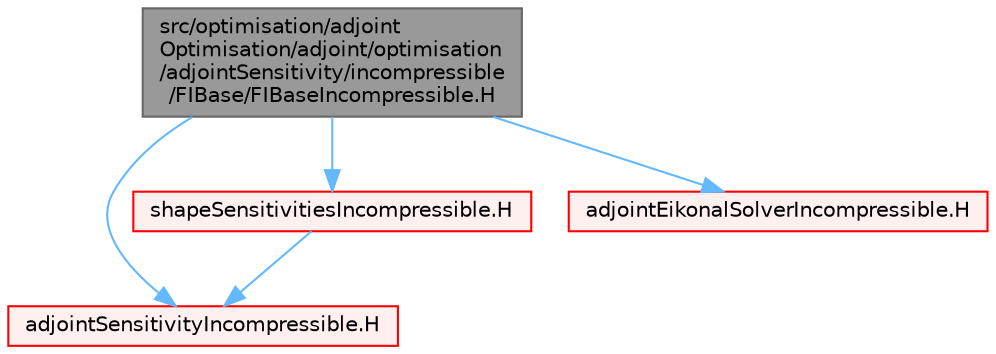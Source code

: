 digraph "src/optimisation/adjointOptimisation/adjoint/optimisation/adjointSensitivity/incompressible/FIBase/FIBaseIncompressible.H"
{
 // LATEX_PDF_SIZE
  bgcolor="transparent";
  edge [fontname=Helvetica,fontsize=10,labelfontname=Helvetica,labelfontsize=10];
  node [fontname=Helvetica,fontsize=10,shape=box,height=0.2,width=0.4];
  Node1 [id="Node000001",label="src/optimisation/adjoint\lOptimisation/adjoint/optimisation\l/adjointSensitivity/incompressible\l/FIBase/FIBaseIncompressible.H",height=0.2,width=0.4,color="gray40", fillcolor="grey60", style="filled", fontcolor="black",tooltip=" "];
  Node1 -> Node2 [id="edge1_Node000001_Node000002",color="steelblue1",style="solid",tooltip=" "];
  Node2 [id="Node000002",label="adjointSensitivityIncompressible.H",height=0.2,width=0.4,color="red", fillcolor="#FFF0F0", style="filled",URL="$adjointSensitivityIncompressible_8H.html",tooltip=" "];
  Node1 -> Node511 [id="edge2_Node000001_Node000511",color="steelblue1",style="solid",tooltip=" "];
  Node511 [id="Node000511",label="shapeSensitivitiesIncompressible.H",height=0.2,width=0.4,color="red", fillcolor="#FFF0F0", style="filled",URL="$shapeSensitivitiesIncompressible_8H.html",tooltip=" "];
  Node511 -> Node2 [id="edge3_Node000511_Node000002",color="steelblue1",style="solid",tooltip=" "];
  Node1 -> Node513 [id="edge4_Node000001_Node000513",color="steelblue1",style="solid",tooltip=" "];
  Node513 [id="Node000513",label="adjointEikonalSolverIncompressible.H",height=0.2,width=0.4,color="red", fillcolor="#FFF0F0", style="filled",URL="$adjointEikonalSolverIncompressible_8H.html",tooltip=" "];
}
